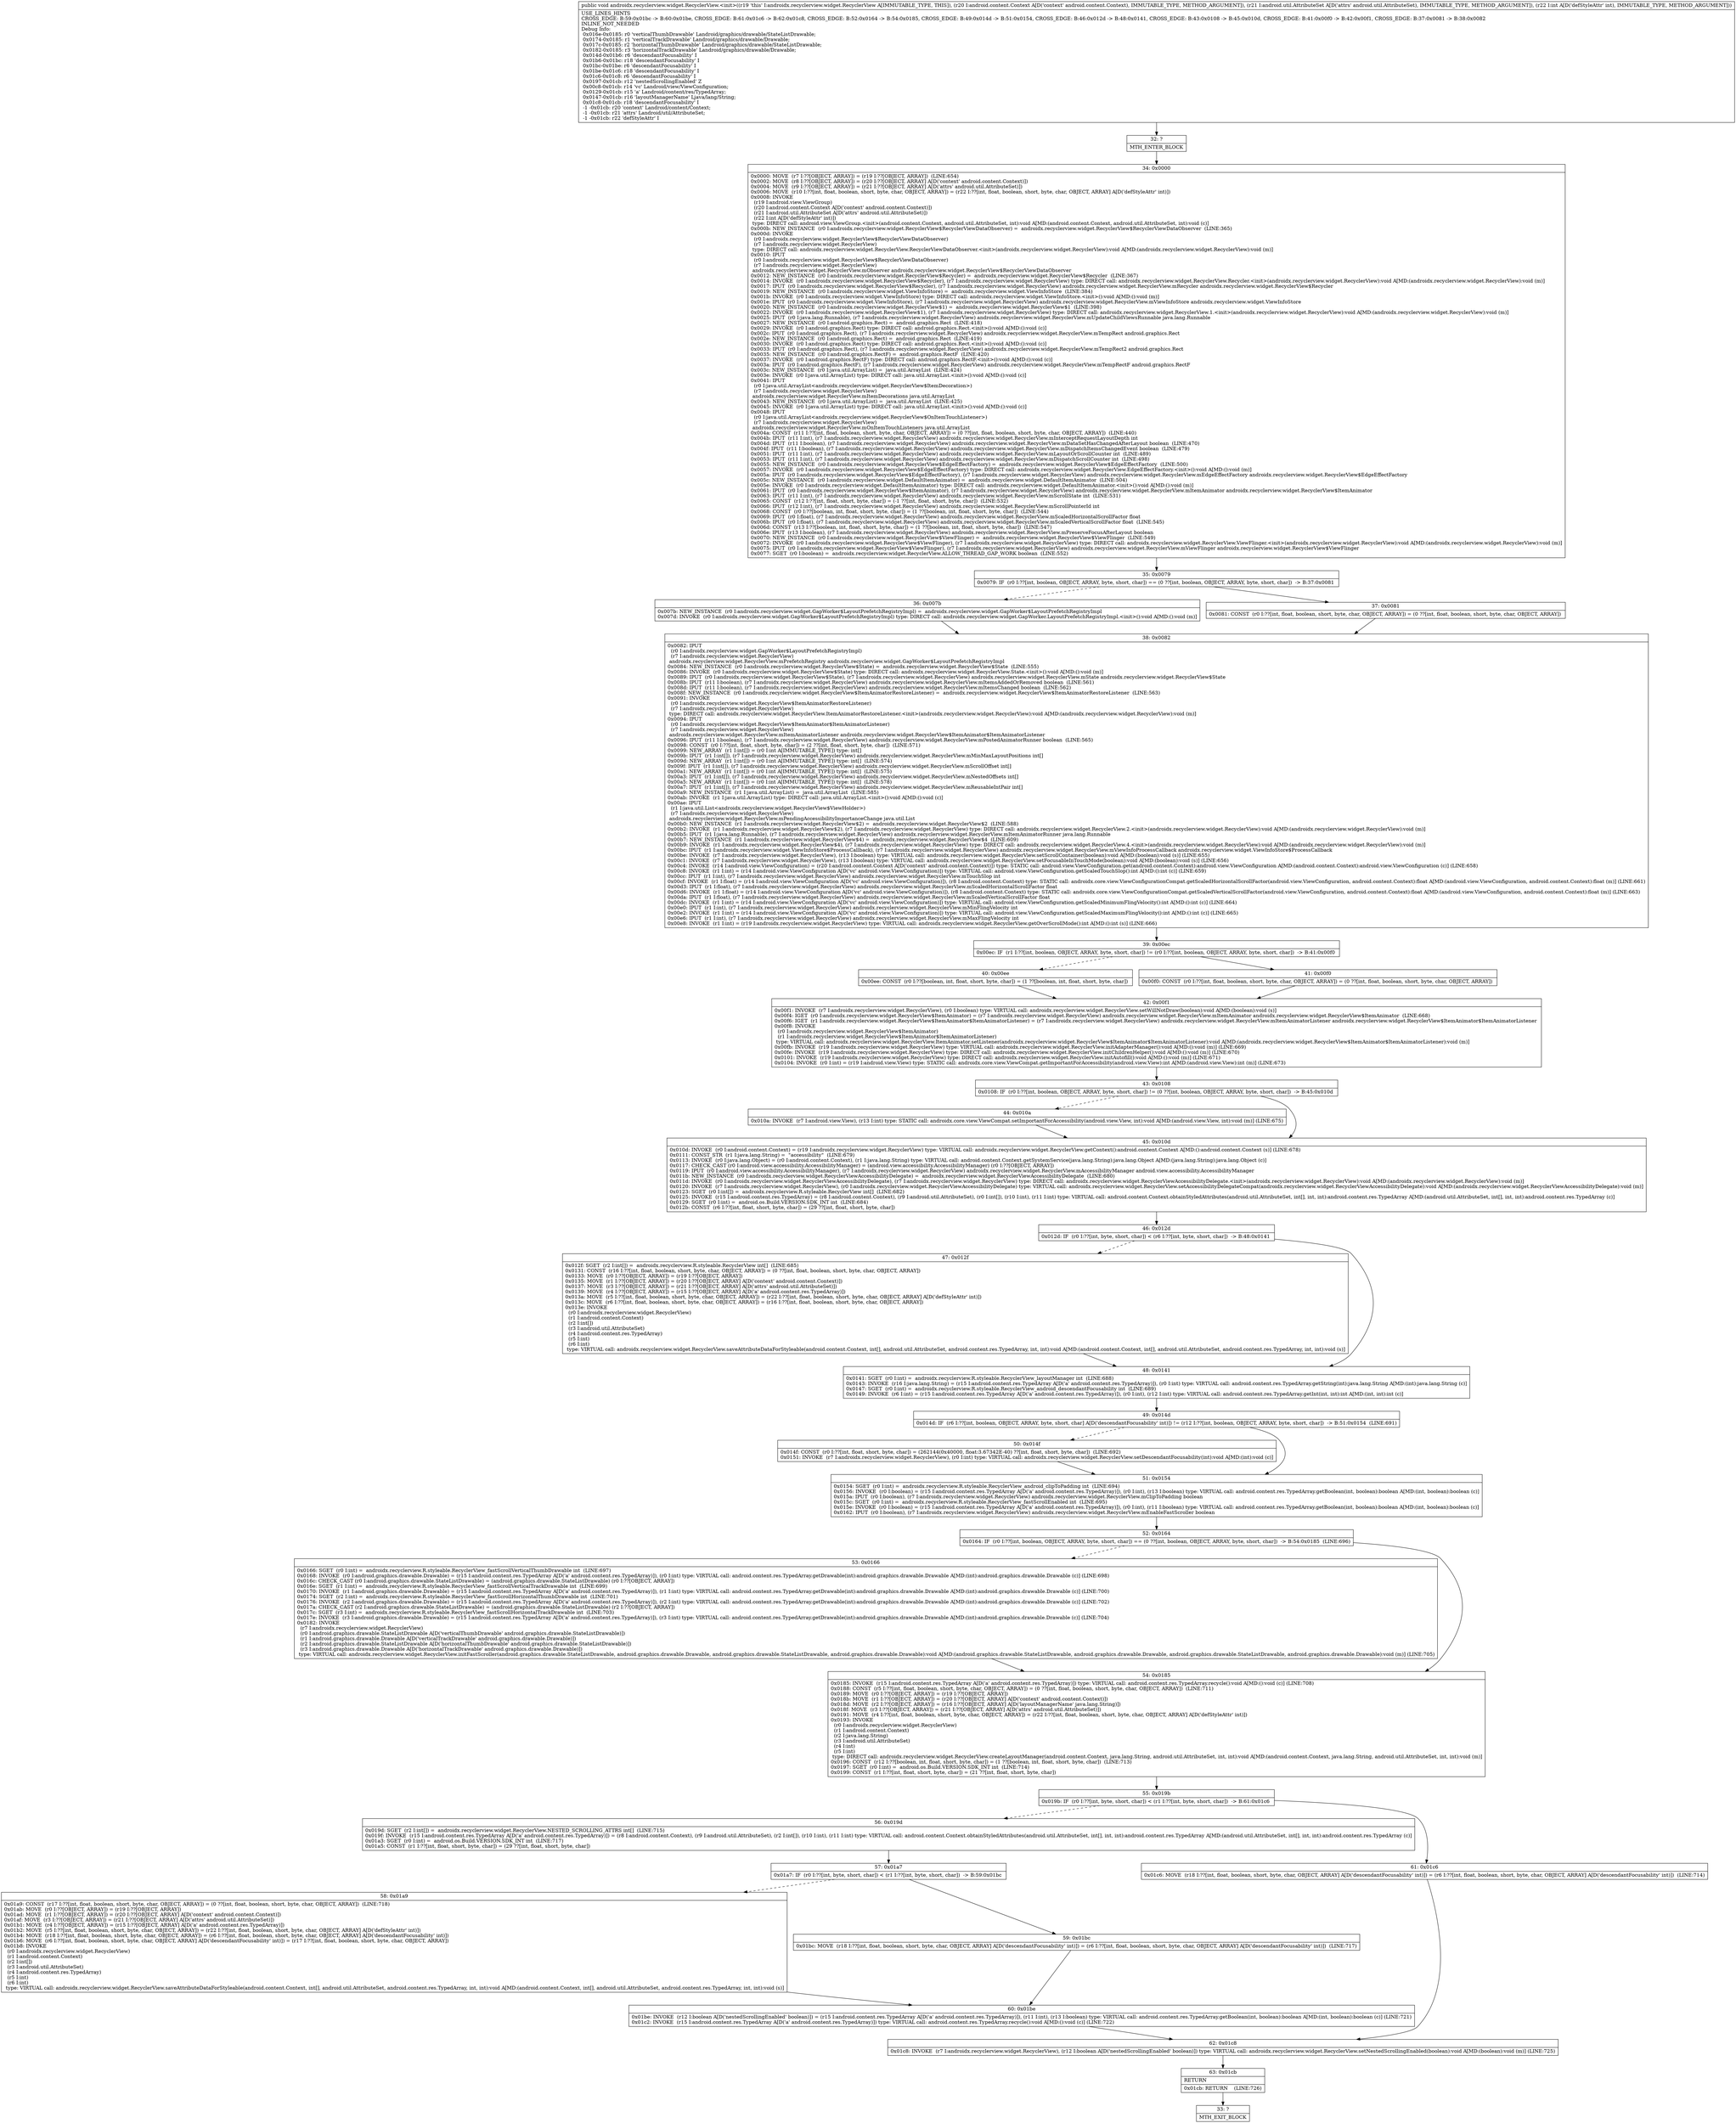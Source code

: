digraph "CFG forandroidx.recyclerview.widget.RecyclerView.\<init\>(Landroid\/content\/Context;Landroid\/util\/AttributeSet;I)V" {
Node_32 [shape=record,label="{32\:\ ?|MTH_ENTER_BLOCK\l}"];
Node_34 [shape=record,label="{34\:\ 0x0000|0x0000: MOVE  (r7 I:??[OBJECT, ARRAY]) = (r19 I:??[OBJECT, ARRAY])  (LINE:654)\l0x0002: MOVE  (r8 I:??[OBJECT, ARRAY]) = (r20 I:??[OBJECT, ARRAY] A[D('context' android.content.Context)]) \l0x0004: MOVE  (r9 I:??[OBJECT, ARRAY]) = (r21 I:??[OBJECT, ARRAY] A[D('attrs' android.util.AttributeSet)]) \l0x0006: MOVE  (r10 I:??[int, float, boolean, short, byte, char, OBJECT, ARRAY]) = (r22 I:??[int, float, boolean, short, byte, char, OBJECT, ARRAY] A[D('defStyleAttr' int)]) \l0x0008: INVOKE  \l  (r19 I:android.view.ViewGroup)\l  (r20 I:android.content.Context A[D('context' android.content.Context)])\l  (r21 I:android.util.AttributeSet A[D('attrs' android.util.AttributeSet)])\l  (r22 I:int A[D('defStyleAttr' int)])\l type: DIRECT call: android.view.ViewGroup.\<init\>(android.content.Context, android.util.AttributeSet, int):void A[MD:(android.content.Context, android.util.AttributeSet, int):void (c)]\l0x000b: NEW_INSTANCE  (r0 I:androidx.recyclerview.widget.RecyclerView$RecyclerViewDataObserver) =  androidx.recyclerview.widget.RecyclerView$RecyclerViewDataObserver  (LINE:365)\l0x000d: INVOKE  \l  (r0 I:androidx.recyclerview.widget.RecyclerView$RecyclerViewDataObserver)\l  (r7 I:androidx.recyclerview.widget.RecyclerView)\l type: DIRECT call: androidx.recyclerview.widget.RecyclerView.RecyclerViewDataObserver.\<init\>(androidx.recyclerview.widget.RecyclerView):void A[MD:(androidx.recyclerview.widget.RecyclerView):void (m)]\l0x0010: IPUT  \l  (r0 I:androidx.recyclerview.widget.RecyclerView$RecyclerViewDataObserver)\l  (r7 I:androidx.recyclerview.widget.RecyclerView)\l androidx.recyclerview.widget.RecyclerView.mObserver androidx.recyclerview.widget.RecyclerView$RecyclerViewDataObserver \l0x0012: NEW_INSTANCE  (r0 I:androidx.recyclerview.widget.RecyclerView$Recycler) =  androidx.recyclerview.widget.RecyclerView$Recycler  (LINE:367)\l0x0014: INVOKE  (r0 I:androidx.recyclerview.widget.RecyclerView$Recycler), (r7 I:androidx.recyclerview.widget.RecyclerView) type: DIRECT call: androidx.recyclerview.widget.RecyclerView.Recycler.\<init\>(androidx.recyclerview.widget.RecyclerView):void A[MD:(androidx.recyclerview.widget.RecyclerView):void (m)]\l0x0017: IPUT  (r0 I:androidx.recyclerview.widget.RecyclerView$Recycler), (r7 I:androidx.recyclerview.widget.RecyclerView) androidx.recyclerview.widget.RecyclerView.mRecycler androidx.recyclerview.widget.RecyclerView$Recycler \l0x0019: NEW_INSTANCE  (r0 I:androidx.recyclerview.widget.ViewInfoStore) =  androidx.recyclerview.widget.ViewInfoStore  (LINE:384)\l0x001b: INVOKE  (r0 I:androidx.recyclerview.widget.ViewInfoStore) type: DIRECT call: androidx.recyclerview.widget.ViewInfoStore.\<init\>():void A[MD:():void (m)]\l0x001e: IPUT  (r0 I:androidx.recyclerview.widget.ViewInfoStore), (r7 I:androidx.recyclerview.widget.RecyclerView) androidx.recyclerview.widget.RecyclerView.mViewInfoStore androidx.recyclerview.widget.ViewInfoStore \l0x0020: NEW_INSTANCE  (r0 I:androidx.recyclerview.widget.RecyclerView$1) =  androidx.recyclerview.widget.RecyclerView$1  (LINE:398)\l0x0022: INVOKE  (r0 I:androidx.recyclerview.widget.RecyclerView$1), (r7 I:androidx.recyclerview.widget.RecyclerView) type: DIRECT call: androidx.recyclerview.widget.RecyclerView.1.\<init\>(androidx.recyclerview.widget.RecyclerView):void A[MD:(androidx.recyclerview.widget.RecyclerView):void (m)]\l0x0025: IPUT  (r0 I:java.lang.Runnable), (r7 I:androidx.recyclerview.widget.RecyclerView) androidx.recyclerview.widget.RecyclerView.mUpdateChildViewsRunnable java.lang.Runnable \l0x0027: NEW_INSTANCE  (r0 I:android.graphics.Rect) =  android.graphics.Rect  (LINE:418)\l0x0029: INVOKE  (r0 I:android.graphics.Rect) type: DIRECT call: android.graphics.Rect.\<init\>():void A[MD:():void (c)]\l0x002c: IPUT  (r0 I:android.graphics.Rect), (r7 I:androidx.recyclerview.widget.RecyclerView) androidx.recyclerview.widget.RecyclerView.mTempRect android.graphics.Rect \l0x002e: NEW_INSTANCE  (r0 I:android.graphics.Rect) =  android.graphics.Rect  (LINE:419)\l0x0030: INVOKE  (r0 I:android.graphics.Rect) type: DIRECT call: android.graphics.Rect.\<init\>():void A[MD:():void (c)]\l0x0033: IPUT  (r0 I:android.graphics.Rect), (r7 I:androidx.recyclerview.widget.RecyclerView) androidx.recyclerview.widget.RecyclerView.mTempRect2 android.graphics.Rect \l0x0035: NEW_INSTANCE  (r0 I:android.graphics.RectF) =  android.graphics.RectF  (LINE:420)\l0x0037: INVOKE  (r0 I:android.graphics.RectF) type: DIRECT call: android.graphics.RectF.\<init\>():void A[MD:():void (c)]\l0x003a: IPUT  (r0 I:android.graphics.RectF), (r7 I:androidx.recyclerview.widget.RecyclerView) androidx.recyclerview.widget.RecyclerView.mTempRectF android.graphics.RectF \l0x003c: NEW_INSTANCE  (r0 I:java.util.ArrayList) =  java.util.ArrayList  (LINE:424)\l0x003e: INVOKE  (r0 I:java.util.ArrayList) type: DIRECT call: java.util.ArrayList.\<init\>():void A[MD:():void (c)]\l0x0041: IPUT  \l  (r0 I:java.util.ArrayList\<androidx.recyclerview.widget.RecyclerView$ItemDecoration\>)\l  (r7 I:androidx.recyclerview.widget.RecyclerView)\l androidx.recyclerview.widget.RecyclerView.mItemDecorations java.util.ArrayList \l0x0043: NEW_INSTANCE  (r0 I:java.util.ArrayList) =  java.util.ArrayList  (LINE:425)\l0x0045: INVOKE  (r0 I:java.util.ArrayList) type: DIRECT call: java.util.ArrayList.\<init\>():void A[MD:():void (c)]\l0x0048: IPUT  \l  (r0 I:java.util.ArrayList\<androidx.recyclerview.widget.RecyclerView$OnItemTouchListener\>)\l  (r7 I:androidx.recyclerview.widget.RecyclerView)\l androidx.recyclerview.widget.RecyclerView.mOnItemTouchListeners java.util.ArrayList \l0x004a: CONST  (r11 I:??[int, float, boolean, short, byte, char, OBJECT, ARRAY]) = (0 ??[int, float, boolean, short, byte, char, OBJECT, ARRAY])  (LINE:440)\l0x004b: IPUT  (r11 I:int), (r7 I:androidx.recyclerview.widget.RecyclerView) androidx.recyclerview.widget.RecyclerView.mInterceptRequestLayoutDepth int \l0x004d: IPUT  (r11 I:boolean), (r7 I:androidx.recyclerview.widget.RecyclerView) androidx.recyclerview.widget.RecyclerView.mDataSetHasChangedAfterLayout boolean  (LINE:470)\l0x004f: IPUT  (r11 I:boolean), (r7 I:androidx.recyclerview.widget.RecyclerView) androidx.recyclerview.widget.RecyclerView.mDispatchItemsChangedEvent boolean  (LINE:479)\l0x0051: IPUT  (r11 I:int), (r7 I:androidx.recyclerview.widget.RecyclerView) androidx.recyclerview.widget.RecyclerView.mLayoutOrScrollCounter int  (LINE:489)\l0x0053: IPUT  (r11 I:int), (r7 I:androidx.recyclerview.widget.RecyclerView) androidx.recyclerview.widget.RecyclerView.mDispatchScrollCounter int  (LINE:498)\l0x0055: NEW_INSTANCE  (r0 I:androidx.recyclerview.widget.RecyclerView$EdgeEffectFactory) =  androidx.recyclerview.widget.RecyclerView$EdgeEffectFactory  (LINE:500)\l0x0057: INVOKE  (r0 I:androidx.recyclerview.widget.RecyclerView$EdgeEffectFactory) type: DIRECT call: androidx.recyclerview.widget.RecyclerView.EdgeEffectFactory.\<init\>():void A[MD:():void (m)]\l0x005a: IPUT  (r0 I:androidx.recyclerview.widget.RecyclerView$EdgeEffectFactory), (r7 I:androidx.recyclerview.widget.RecyclerView) androidx.recyclerview.widget.RecyclerView.mEdgeEffectFactory androidx.recyclerview.widget.RecyclerView$EdgeEffectFactory \l0x005c: NEW_INSTANCE  (r0 I:androidx.recyclerview.widget.DefaultItemAnimator) =  androidx.recyclerview.widget.DefaultItemAnimator  (LINE:504)\l0x005e: INVOKE  (r0 I:androidx.recyclerview.widget.DefaultItemAnimator) type: DIRECT call: androidx.recyclerview.widget.DefaultItemAnimator.\<init\>():void A[MD:():void (m)]\l0x0061: IPUT  (r0 I:androidx.recyclerview.widget.RecyclerView$ItemAnimator), (r7 I:androidx.recyclerview.widget.RecyclerView) androidx.recyclerview.widget.RecyclerView.mItemAnimator androidx.recyclerview.widget.RecyclerView$ItemAnimator \l0x0063: IPUT  (r11 I:int), (r7 I:androidx.recyclerview.widget.RecyclerView) androidx.recyclerview.widget.RecyclerView.mScrollState int  (LINE:531)\l0x0065: CONST  (r12 I:??[int, float, short, byte, char]) = (\-1 ??[int, float, short, byte, char])  (LINE:532)\l0x0066: IPUT  (r12 I:int), (r7 I:androidx.recyclerview.widget.RecyclerView) androidx.recyclerview.widget.RecyclerView.mScrollPointerId int \l0x0068: CONST  (r0 I:??[boolean, int, float, short, byte, char]) = (1 ??[boolean, int, float, short, byte, char])  (LINE:544)\l0x0069: IPUT  (r0 I:float), (r7 I:androidx.recyclerview.widget.RecyclerView) androidx.recyclerview.widget.RecyclerView.mScaledHorizontalScrollFactor float \l0x006b: IPUT  (r0 I:float), (r7 I:androidx.recyclerview.widget.RecyclerView) androidx.recyclerview.widget.RecyclerView.mScaledVerticalScrollFactor float  (LINE:545)\l0x006d: CONST  (r13 I:??[boolean, int, float, short, byte, char]) = (1 ??[boolean, int, float, short, byte, char])  (LINE:547)\l0x006e: IPUT  (r13 I:boolean), (r7 I:androidx.recyclerview.widget.RecyclerView) androidx.recyclerview.widget.RecyclerView.mPreserveFocusAfterLayout boolean \l0x0070: NEW_INSTANCE  (r0 I:androidx.recyclerview.widget.RecyclerView$ViewFlinger) =  androidx.recyclerview.widget.RecyclerView$ViewFlinger  (LINE:549)\l0x0072: INVOKE  (r0 I:androidx.recyclerview.widget.RecyclerView$ViewFlinger), (r7 I:androidx.recyclerview.widget.RecyclerView) type: DIRECT call: androidx.recyclerview.widget.RecyclerView.ViewFlinger.\<init\>(androidx.recyclerview.widget.RecyclerView):void A[MD:(androidx.recyclerview.widget.RecyclerView):void (m)]\l0x0075: IPUT  (r0 I:androidx.recyclerview.widget.RecyclerView$ViewFlinger), (r7 I:androidx.recyclerview.widget.RecyclerView) androidx.recyclerview.widget.RecyclerView.mViewFlinger androidx.recyclerview.widget.RecyclerView$ViewFlinger \l0x0077: SGET  (r0 I:boolean) =  androidx.recyclerview.widget.RecyclerView.ALLOW_THREAD_GAP_WORK boolean  (LINE:552)\l}"];
Node_35 [shape=record,label="{35\:\ 0x0079|0x0079: IF  (r0 I:??[int, boolean, OBJECT, ARRAY, byte, short, char]) == (0 ??[int, boolean, OBJECT, ARRAY, byte, short, char])  \-\> B:37:0x0081 \l}"];
Node_36 [shape=record,label="{36\:\ 0x007b|0x007b: NEW_INSTANCE  (r0 I:androidx.recyclerview.widget.GapWorker$LayoutPrefetchRegistryImpl) =  androidx.recyclerview.widget.GapWorker$LayoutPrefetchRegistryImpl \l0x007d: INVOKE  (r0 I:androidx.recyclerview.widget.GapWorker$LayoutPrefetchRegistryImpl) type: DIRECT call: androidx.recyclerview.widget.GapWorker.LayoutPrefetchRegistryImpl.\<init\>():void A[MD:():void (m)]\l}"];
Node_38 [shape=record,label="{38\:\ 0x0082|0x0082: IPUT  \l  (r0 I:androidx.recyclerview.widget.GapWorker$LayoutPrefetchRegistryImpl)\l  (r7 I:androidx.recyclerview.widget.RecyclerView)\l androidx.recyclerview.widget.RecyclerView.mPrefetchRegistry androidx.recyclerview.widget.GapWorker$LayoutPrefetchRegistryImpl \l0x0084: NEW_INSTANCE  (r0 I:androidx.recyclerview.widget.RecyclerView$State) =  androidx.recyclerview.widget.RecyclerView$State  (LINE:555)\l0x0086: INVOKE  (r0 I:androidx.recyclerview.widget.RecyclerView$State) type: DIRECT call: androidx.recyclerview.widget.RecyclerView.State.\<init\>():void A[MD:():void (m)]\l0x0089: IPUT  (r0 I:androidx.recyclerview.widget.RecyclerView$State), (r7 I:androidx.recyclerview.widget.RecyclerView) androidx.recyclerview.widget.RecyclerView.mState androidx.recyclerview.widget.RecyclerView$State \l0x008b: IPUT  (r11 I:boolean), (r7 I:androidx.recyclerview.widget.RecyclerView) androidx.recyclerview.widget.RecyclerView.mItemsAddedOrRemoved boolean  (LINE:561)\l0x008d: IPUT  (r11 I:boolean), (r7 I:androidx.recyclerview.widget.RecyclerView) androidx.recyclerview.widget.RecyclerView.mItemsChanged boolean  (LINE:562)\l0x008f: NEW_INSTANCE  (r0 I:androidx.recyclerview.widget.RecyclerView$ItemAnimatorRestoreListener) =  androidx.recyclerview.widget.RecyclerView$ItemAnimatorRestoreListener  (LINE:563)\l0x0091: INVOKE  \l  (r0 I:androidx.recyclerview.widget.RecyclerView$ItemAnimatorRestoreListener)\l  (r7 I:androidx.recyclerview.widget.RecyclerView)\l type: DIRECT call: androidx.recyclerview.widget.RecyclerView.ItemAnimatorRestoreListener.\<init\>(androidx.recyclerview.widget.RecyclerView):void A[MD:(androidx.recyclerview.widget.RecyclerView):void (m)]\l0x0094: IPUT  \l  (r0 I:androidx.recyclerview.widget.RecyclerView$ItemAnimator$ItemAnimatorListener)\l  (r7 I:androidx.recyclerview.widget.RecyclerView)\l androidx.recyclerview.widget.RecyclerView.mItemAnimatorListener androidx.recyclerview.widget.RecyclerView$ItemAnimator$ItemAnimatorListener \l0x0096: IPUT  (r11 I:boolean), (r7 I:androidx.recyclerview.widget.RecyclerView) androidx.recyclerview.widget.RecyclerView.mPostedAnimatorRunner boolean  (LINE:565)\l0x0098: CONST  (r0 I:??[int, float, short, byte, char]) = (2 ??[int, float, short, byte, char])  (LINE:571)\l0x0099: NEW_ARRAY  (r1 I:int[]) = (r0 I:int A[IMMUTABLE_TYPE]) type: int[] \l0x009b: IPUT  (r1 I:int[]), (r7 I:androidx.recyclerview.widget.RecyclerView) androidx.recyclerview.widget.RecyclerView.mMinMaxLayoutPositions int[] \l0x009d: NEW_ARRAY  (r1 I:int[]) = (r0 I:int A[IMMUTABLE_TYPE]) type: int[]  (LINE:574)\l0x009f: IPUT  (r1 I:int[]), (r7 I:androidx.recyclerview.widget.RecyclerView) androidx.recyclerview.widget.RecyclerView.mScrollOffset int[] \l0x00a1: NEW_ARRAY  (r1 I:int[]) = (r0 I:int A[IMMUTABLE_TYPE]) type: int[]  (LINE:575)\l0x00a3: IPUT  (r1 I:int[]), (r7 I:androidx.recyclerview.widget.RecyclerView) androidx.recyclerview.widget.RecyclerView.mNestedOffsets int[] \l0x00a5: NEW_ARRAY  (r1 I:int[]) = (r0 I:int A[IMMUTABLE_TYPE]) type: int[]  (LINE:578)\l0x00a7: IPUT  (r1 I:int[]), (r7 I:androidx.recyclerview.widget.RecyclerView) androidx.recyclerview.widget.RecyclerView.mReusableIntPair int[] \l0x00a9: NEW_INSTANCE  (r1 I:java.util.ArrayList) =  java.util.ArrayList  (LINE:585)\l0x00ab: INVOKE  (r1 I:java.util.ArrayList) type: DIRECT call: java.util.ArrayList.\<init\>():void A[MD:():void (c)]\l0x00ae: IPUT  \l  (r1 I:java.util.List\<androidx.recyclerview.widget.RecyclerView$ViewHolder\>)\l  (r7 I:androidx.recyclerview.widget.RecyclerView)\l androidx.recyclerview.widget.RecyclerView.mPendingAccessibilityImportanceChange java.util.List \l0x00b0: NEW_INSTANCE  (r1 I:androidx.recyclerview.widget.RecyclerView$2) =  androidx.recyclerview.widget.RecyclerView$2  (LINE:588)\l0x00b2: INVOKE  (r1 I:androidx.recyclerview.widget.RecyclerView$2), (r7 I:androidx.recyclerview.widget.RecyclerView) type: DIRECT call: androidx.recyclerview.widget.RecyclerView.2.\<init\>(androidx.recyclerview.widget.RecyclerView):void A[MD:(androidx.recyclerview.widget.RecyclerView):void (m)]\l0x00b5: IPUT  (r1 I:java.lang.Runnable), (r7 I:androidx.recyclerview.widget.RecyclerView) androidx.recyclerview.widget.RecyclerView.mItemAnimatorRunner java.lang.Runnable \l0x00b7: NEW_INSTANCE  (r1 I:androidx.recyclerview.widget.RecyclerView$4) =  androidx.recyclerview.widget.RecyclerView$4  (LINE:609)\l0x00b9: INVOKE  (r1 I:androidx.recyclerview.widget.RecyclerView$4), (r7 I:androidx.recyclerview.widget.RecyclerView) type: DIRECT call: androidx.recyclerview.widget.RecyclerView.4.\<init\>(androidx.recyclerview.widget.RecyclerView):void A[MD:(androidx.recyclerview.widget.RecyclerView):void (m)]\l0x00bc: IPUT  (r1 I:androidx.recyclerview.widget.ViewInfoStore$ProcessCallback), (r7 I:androidx.recyclerview.widget.RecyclerView) androidx.recyclerview.widget.RecyclerView.mViewInfoProcessCallback androidx.recyclerview.widget.ViewInfoStore$ProcessCallback \l0x00be: INVOKE  (r7 I:androidx.recyclerview.widget.RecyclerView), (r13 I:boolean) type: VIRTUAL call: androidx.recyclerview.widget.RecyclerView.setScrollContainer(boolean):void A[MD:(boolean):void (s)] (LINE:655)\l0x00c1: INVOKE  (r7 I:androidx.recyclerview.widget.RecyclerView), (r13 I:boolean) type: VIRTUAL call: androidx.recyclerview.widget.RecyclerView.setFocusableInTouchMode(boolean):void A[MD:(boolean):void (s)] (LINE:656)\l0x00c4: INVOKE  (r14 I:android.view.ViewConfiguration) = (r20 I:android.content.Context A[D('context' android.content.Context)]) type: STATIC call: android.view.ViewConfiguration.get(android.content.Context):android.view.ViewConfiguration A[MD:(android.content.Context):android.view.ViewConfiguration (c)] (LINE:658)\l0x00c8: INVOKE  (r1 I:int) = (r14 I:android.view.ViewConfiguration A[D('vc' android.view.ViewConfiguration)]) type: VIRTUAL call: android.view.ViewConfiguration.getScaledTouchSlop():int A[MD:():int (c)] (LINE:659)\l0x00cc: IPUT  (r1 I:int), (r7 I:androidx.recyclerview.widget.RecyclerView) androidx.recyclerview.widget.RecyclerView.mTouchSlop int \l0x00cf: INVOKE  (r1 I:float) = (r14 I:android.view.ViewConfiguration A[D('vc' android.view.ViewConfiguration)]), (r8 I:android.content.Context) type: STATIC call: androidx.core.view.ViewConfigurationCompat.getScaledHorizontalScrollFactor(android.view.ViewConfiguration, android.content.Context):float A[MD:(android.view.ViewConfiguration, android.content.Context):float (m)] (LINE:661)\l0x00d3: IPUT  (r1 I:float), (r7 I:androidx.recyclerview.widget.RecyclerView) androidx.recyclerview.widget.RecyclerView.mScaledHorizontalScrollFactor float \l0x00d6: INVOKE  (r1 I:float) = (r14 I:android.view.ViewConfiguration A[D('vc' android.view.ViewConfiguration)]), (r8 I:android.content.Context) type: STATIC call: androidx.core.view.ViewConfigurationCompat.getScaledVerticalScrollFactor(android.view.ViewConfiguration, android.content.Context):float A[MD:(android.view.ViewConfiguration, android.content.Context):float (m)] (LINE:663)\l0x00da: IPUT  (r1 I:float), (r7 I:androidx.recyclerview.widget.RecyclerView) androidx.recyclerview.widget.RecyclerView.mScaledVerticalScrollFactor float \l0x00dc: INVOKE  (r1 I:int) = (r14 I:android.view.ViewConfiguration A[D('vc' android.view.ViewConfiguration)]) type: VIRTUAL call: android.view.ViewConfiguration.getScaledMinimumFlingVelocity():int A[MD:():int (c)] (LINE:664)\l0x00e0: IPUT  (r1 I:int), (r7 I:androidx.recyclerview.widget.RecyclerView) androidx.recyclerview.widget.RecyclerView.mMinFlingVelocity int \l0x00e2: INVOKE  (r1 I:int) = (r14 I:android.view.ViewConfiguration A[D('vc' android.view.ViewConfiguration)]) type: VIRTUAL call: android.view.ViewConfiguration.getScaledMaximumFlingVelocity():int A[MD:():int (c)] (LINE:665)\l0x00e6: IPUT  (r1 I:int), (r7 I:androidx.recyclerview.widget.RecyclerView) androidx.recyclerview.widget.RecyclerView.mMaxFlingVelocity int \l0x00e8: INVOKE  (r1 I:int) = (r19 I:androidx.recyclerview.widget.RecyclerView) type: VIRTUAL call: androidx.recyclerview.widget.RecyclerView.getOverScrollMode():int A[MD:():int (s)] (LINE:666)\l}"];
Node_39 [shape=record,label="{39\:\ 0x00ec|0x00ec: IF  (r1 I:??[int, boolean, OBJECT, ARRAY, byte, short, char]) != (r0 I:??[int, boolean, OBJECT, ARRAY, byte, short, char])  \-\> B:41:0x00f0 \l}"];
Node_40 [shape=record,label="{40\:\ 0x00ee|0x00ee: CONST  (r0 I:??[boolean, int, float, short, byte, char]) = (1 ??[boolean, int, float, short, byte, char]) \l}"];
Node_42 [shape=record,label="{42\:\ 0x00f1|0x00f1: INVOKE  (r7 I:androidx.recyclerview.widget.RecyclerView), (r0 I:boolean) type: VIRTUAL call: androidx.recyclerview.widget.RecyclerView.setWillNotDraw(boolean):void A[MD:(boolean):void (s)]\l0x00f4: IGET  (r0 I:androidx.recyclerview.widget.RecyclerView$ItemAnimator) = (r7 I:androidx.recyclerview.widget.RecyclerView) androidx.recyclerview.widget.RecyclerView.mItemAnimator androidx.recyclerview.widget.RecyclerView$ItemAnimator  (LINE:668)\l0x00f6: IGET  (r1 I:androidx.recyclerview.widget.RecyclerView$ItemAnimator$ItemAnimatorListener) = (r7 I:androidx.recyclerview.widget.RecyclerView) androidx.recyclerview.widget.RecyclerView.mItemAnimatorListener androidx.recyclerview.widget.RecyclerView$ItemAnimator$ItemAnimatorListener \l0x00f8: INVOKE  \l  (r0 I:androidx.recyclerview.widget.RecyclerView$ItemAnimator)\l  (r1 I:androidx.recyclerview.widget.RecyclerView$ItemAnimator$ItemAnimatorListener)\l type: VIRTUAL call: androidx.recyclerview.widget.RecyclerView.ItemAnimator.setListener(androidx.recyclerview.widget.RecyclerView$ItemAnimator$ItemAnimatorListener):void A[MD:(androidx.recyclerview.widget.RecyclerView$ItemAnimator$ItemAnimatorListener):void (m)]\l0x00fb: INVOKE  (r19 I:androidx.recyclerview.widget.RecyclerView) type: VIRTUAL call: androidx.recyclerview.widget.RecyclerView.initAdapterManager():void A[MD:():void (m)] (LINE:669)\l0x00fe: INVOKE  (r19 I:androidx.recyclerview.widget.RecyclerView) type: DIRECT call: androidx.recyclerview.widget.RecyclerView.initChildrenHelper():void A[MD:():void (m)] (LINE:670)\l0x0101: INVOKE  (r19 I:androidx.recyclerview.widget.RecyclerView) type: DIRECT call: androidx.recyclerview.widget.RecyclerView.initAutofill():void A[MD:():void (m)] (LINE:671)\l0x0104: INVOKE  (r0 I:int) = (r19 I:android.view.View) type: STATIC call: androidx.core.view.ViewCompat.getImportantForAccessibility(android.view.View):int A[MD:(android.view.View):int (m)] (LINE:673)\l}"];
Node_43 [shape=record,label="{43\:\ 0x0108|0x0108: IF  (r0 I:??[int, boolean, OBJECT, ARRAY, byte, short, char]) != (0 ??[int, boolean, OBJECT, ARRAY, byte, short, char])  \-\> B:45:0x010d \l}"];
Node_44 [shape=record,label="{44\:\ 0x010a|0x010a: INVOKE  (r7 I:android.view.View), (r13 I:int) type: STATIC call: androidx.core.view.ViewCompat.setImportantForAccessibility(android.view.View, int):void A[MD:(android.view.View, int):void (m)] (LINE:675)\l}"];
Node_45 [shape=record,label="{45\:\ 0x010d|0x010d: INVOKE  (r0 I:android.content.Context) = (r19 I:androidx.recyclerview.widget.RecyclerView) type: VIRTUAL call: androidx.recyclerview.widget.RecyclerView.getContext():android.content.Context A[MD:():android.content.Context (s)] (LINE:678)\l0x0111: CONST_STR  (r1 I:java.lang.String) =  \"accessibility\"  (LINE:679)\l0x0113: INVOKE  (r0 I:java.lang.Object) = (r0 I:android.content.Context), (r1 I:java.lang.String) type: VIRTUAL call: android.content.Context.getSystemService(java.lang.String):java.lang.Object A[MD:(java.lang.String):java.lang.Object (c)]\l0x0117: CHECK_CAST (r0 I:android.view.accessibility.AccessibilityManager) = (android.view.accessibility.AccessibilityManager) (r0 I:??[OBJECT, ARRAY]) \l0x0119: IPUT  (r0 I:android.view.accessibility.AccessibilityManager), (r7 I:androidx.recyclerview.widget.RecyclerView) androidx.recyclerview.widget.RecyclerView.mAccessibilityManager android.view.accessibility.AccessibilityManager \l0x011b: NEW_INSTANCE  (r0 I:androidx.recyclerview.widget.RecyclerViewAccessibilityDelegate) =  androidx.recyclerview.widget.RecyclerViewAccessibilityDelegate  (LINE:680)\l0x011d: INVOKE  (r0 I:androidx.recyclerview.widget.RecyclerViewAccessibilityDelegate), (r7 I:androidx.recyclerview.widget.RecyclerView) type: DIRECT call: androidx.recyclerview.widget.RecyclerViewAccessibilityDelegate.\<init\>(androidx.recyclerview.widget.RecyclerView):void A[MD:(androidx.recyclerview.widget.RecyclerView):void (m)]\l0x0120: INVOKE  (r7 I:androidx.recyclerview.widget.RecyclerView), (r0 I:androidx.recyclerview.widget.RecyclerViewAccessibilityDelegate) type: VIRTUAL call: androidx.recyclerview.widget.RecyclerView.setAccessibilityDelegateCompat(androidx.recyclerview.widget.RecyclerViewAccessibilityDelegate):void A[MD:(androidx.recyclerview.widget.RecyclerViewAccessibilityDelegate):void (m)]\l0x0123: SGET  (r0 I:int[]) =  androidx.recyclerview.R.styleable.RecyclerView int[]  (LINE:682)\l0x0125: INVOKE  (r15 I:android.content.res.TypedArray) = (r8 I:android.content.Context), (r9 I:android.util.AttributeSet), (r0 I:int[]), (r10 I:int), (r11 I:int) type: VIRTUAL call: android.content.Context.obtainStyledAttributes(android.util.AttributeSet, int[], int, int):android.content.res.TypedArray A[MD:(android.util.AttributeSet, int[], int, int):android.content.res.TypedArray (c)]\l0x0129: SGET  (r0 I:int) =  android.os.Build.VERSION.SDK_INT int  (LINE:684)\l0x012b: CONST  (r6 I:??[int, float, short, byte, char]) = (29 ??[int, float, short, byte, char]) \l}"];
Node_46 [shape=record,label="{46\:\ 0x012d|0x012d: IF  (r0 I:??[int, byte, short, char]) \< (r6 I:??[int, byte, short, char])  \-\> B:48:0x0141 \l}"];
Node_47 [shape=record,label="{47\:\ 0x012f|0x012f: SGET  (r2 I:int[]) =  androidx.recyclerview.R.styleable.RecyclerView int[]  (LINE:685)\l0x0131: CONST  (r16 I:??[int, float, boolean, short, byte, char, OBJECT, ARRAY]) = (0 ??[int, float, boolean, short, byte, char, OBJECT, ARRAY]) \l0x0133: MOVE  (r0 I:??[OBJECT, ARRAY]) = (r19 I:??[OBJECT, ARRAY]) \l0x0135: MOVE  (r1 I:??[OBJECT, ARRAY]) = (r20 I:??[OBJECT, ARRAY] A[D('context' android.content.Context)]) \l0x0137: MOVE  (r3 I:??[OBJECT, ARRAY]) = (r21 I:??[OBJECT, ARRAY] A[D('attrs' android.util.AttributeSet)]) \l0x0139: MOVE  (r4 I:??[OBJECT, ARRAY]) = (r15 I:??[OBJECT, ARRAY] A[D('a' android.content.res.TypedArray)]) \l0x013a: MOVE  (r5 I:??[int, float, boolean, short, byte, char, OBJECT, ARRAY]) = (r22 I:??[int, float, boolean, short, byte, char, OBJECT, ARRAY] A[D('defStyleAttr' int)]) \l0x013c: MOVE  (r6 I:??[int, float, boolean, short, byte, char, OBJECT, ARRAY]) = (r16 I:??[int, float, boolean, short, byte, char, OBJECT, ARRAY]) \l0x013e: INVOKE  \l  (r0 I:androidx.recyclerview.widget.RecyclerView)\l  (r1 I:android.content.Context)\l  (r2 I:int[])\l  (r3 I:android.util.AttributeSet)\l  (r4 I:android.content.res.TypedArray)\l  (r5 I:int)\l  (r6 I:int)\l type: VIRTUAL call: androidx.recyclerview.widget.RecyclerView.saveAttributeDataForStyleable(android.content.Context, int[], android.util.AttributeSet, android.content.res.TypedArray, int, int):void A[MD:(android.content.Context, int[], android.util.AttributeSet, android.content.res.TypedArray, int, int):void (s)]\l}"];
Node_48 [shape=record,label="{48\:\ 0x0141|0x0141: SGET  (r0 I:int) =  androidx.recyclerview.R.styleable.RecyclerView_layoutManager int  (LINE:688)\l0x0143: INVOKE  (r16 I:java.lang.String) = (r15 I:android.content.res.TypedArray A[D('a' android.content.res.TypedArray)]), (r0 I:int) type: VIRTUAL call: android.content.res.TypedArray.getString(int):java.lang.String A[MD:(int):java.lang.String (c)]\l0x0147: SGET  (r0 I:int) =  androidx.recyclerview.R.styleable.RecyclerView_android_descendantFocusability int  (LINE:689)\l0x0149: INVOKE  (r6 I:int) = (r15 I:android.content.res.TypedArray A[D('a' android.content.res.TypedArray)]), (r0 I:int), (r12 I:int) type: VIRTUAL call: android.content.res.TypedArray.getInt(int, int):int A[MD:(int, int):int (c)]\l}"];
Node_49 [shape=record,label="{49\:\ 0x014d|0x014d: IF  (r6 I:??[int, boolean, OBJECT, ARRAY, byte, short, char] A[D('descendantFocusability' int)]) != (r12 I:??[int, boolean, OBJECT, ARRAY, byte, short, char])  \-\> B:51:0x0154  (LINE:691)\l}"];
Node_50 [shape=record,label="{50\:\ 0x014f|0x014f: CONST  (r0 I:??[int, float, short, byte, char]) = (262144(0x40000, float:3.67342E\-40) ??[int, float, short, byte, char])  (LINE:692)\l0x0151: INVOKE  (r7 I:androidx.recyclerview.widget.RecyclerView), (r0 I:int) type: VIRTUAL call: androidx.recyclerview.widget.RecyclerView.setDescendantFocusability(int):void A[MD:(int):void (c)]\l}"];
Node_51 [shape=record,label="{51\:\ 0x0154|0x0154: SGET  (r0 I:int) =  androidx.recyclerview.R.styleable.RecyclerView_android_clipToPadding int  (LINE:694)\l0x0156: INVOKE  (r0 I:boolean) = (r15 I:android.content.res.TypedArray A[D('a' android.content.res.TypedArray)]), (r0 I:int), (r13 I:boolean) type: VIRTUAL call: android.content.res.TypedArray.getBoolean(int, boolean):boolean A[MD:(int, boolean):boolean (c)]\l0x015a: IPUT  (r0 I:boolean), (r7 I:androidx.recyclerview.widget.RecyclerView) androidx.recyclerview.widget.RecyclerView.mClipToPadding boolean \l0x015c: SGET  (r0 I:int) =  androidx.recyclerview.R.styleable.RecyclerView_fastScrollEnabled int  (LINE:695)\l0x015e: INVOKE  (r0 I:boolean) = (r15 I:android.content.res.TypedArray A[D('a' android.content.res.TypedArray)]), (r0 I:int), (r11 I:boolean) type: VIRTUAL call: android.content.res.TypedArray.getBoolean(int, boolean):boolean A[MD:(int, boolean):boolean (c)]\l0x0162: IPUT  (r0 I:boolean), (r7 I:androidx.recyclerview.widget.RecyclerView) androidx.recyclerview.widget.RecyclerView.mEnableFastScroller boolean \l}"];
Node_52 [shape=record,label="{52\:\ 0x0164|0x0164: IF  (r0 I:??[int, boolean, OBJECT, ARRAY, byte, short, char]) == (0 ??[int, boolean, OBJECT, ARRAY, byte, short, char])  \-\> B:54:0x0185  (LINE:696)\l}"];
Node_53 [shape=record,label="{53\:\ 0x0166|0x0166: SGET  (r0 I:int) =  androidx.recyclerview.R.styleable.RecyclerView_fastScrollVerticalThumbDrawable int  (LINE:697)\l0x0168: INVOKE  (r0 I:android.graphics.drawable.Drawable) = (r15 I:android.content.res.TypedArray A[D('a' android.content.res.TypedArray)]), (r0 I:int) type: VIRTUAL call: android.content.res.TypedArray.getDrawable(int):android.graphics.drawable.Drawable A[MD:(int):android.graphics.drawable.Drawable (c)] (LINE:698)\l0x016c: CHECK_CAST (r0 I:android.graphics.drawable.StateListDrawable) = (android.graphics.drawable.StateListDrawable) (r0 I:??[OBJECT, ARRAY]) \l0x016e: SGET  (r1 I:int) =  androidx.recyclerview.R.styleable.RecyclerView_fastScrollVerticalTrackDrawable int  (LINE:699)\l0x0170: INVOKE  (r1 I:android.graphics.drawable.Drawable) = (r15 I:android.content.res.TypedArray A[D('a' android.content.res.TypedArray)]), (r1 I:int) type: VIRTUAL call: android.content.res.TypedArray.getDrawable(int):android.graphics.drawable.Drawable A[MD:(int):android.graphics.drawable.Drawable (c)] (LINE:700)\l0x0174: SGET  (r2 I:int) =  androidx.recyclerview.R.styleable.RecyclerView_fastScrollHorizontalThumbDrawable int  (LINE:701)\l0x0176: INVOKE  (r2 I:android.graphics.drawable.Drawable) = (r15 I:android.content.res.TypedArray A[D('a' android.content.res.TypedArray)]), (r2 I:int) type: VIRTUAL call: android.content.res.TypedArray.getDrawable(int):android.graphics.drawable.Drawable A[MD:(int):android.graphics.drawable.Drawable (c)] (LINE:702)\l0x017a: CHECK_CAST (r2 I:android.graphics.drawable.StateListDrawable) = (android.graphics.drawable.StateListDrawable) (r2 I:??[OBJECT, ARRAY]) \l0x017c: SGET  (r3 I:int) =  androidx.recyclerview.R.styleable.RecyclerView_fastScrollHorizontalTrackDrawable int  (LINE:703)\l0x017e: INVOKE  (r3 I:android.graphics.drawable.Drawable) = (r15 I:android.content.res.TypedArray A[D('a' android.content.res.TypedArray)]), (r3 I:int) type: VIRTUAL call: android.content.res.TypedArray.getDrawable(int):android.graphics.drawable.Drawable A[MD:(int):android.graphics.drawable.Drawable (c)] (LINE:704)\l0x0182: INVOKE  \l  (r7 I:androidx.recyclerview.widget.RecyclerView)\l  (r0 I:android.graphics.drawable.StateListDrawable A[D('verticalThumbDrawable' android.graphics.drawable.StateListDrawable)])\l  (r1 I:android.graphics.drawable.Drawable A[D('verticalTrackDrawable' android.graphics.drawable.Drawable)])\l  (r2 I:android.graphics.drawable.StateListDrawable A[D('horizontalThumbDrawable' android.graphics.drawable.StateListDrawable)])\l  (r3 I:android.graphics.drawable.Drawable A[D('horizontalTrackDrawable' android.graphics.drawable.Drawable)])\l type: VIRTUAL call: androidx.recyclerview.widget.RecyclerView.initFastScroller(android.graphics.drawable.StateListDrawable, android.graphics.drawable.Drawable, android.graphics.drawable.StateListDrawable, android.graphics.drawable.Drawable):void A[MD:(android.graphics.drawable.StateListDrawable, android.graphics.drawable.Drawable, android.graphics.drawable.StateListDrawable, android.graphics.drawable.Drawable):void (m)] (LINE:705)\l}"];
Node_54 [shape=record,label="{54\:\ 0x0185|0x0185: INVOKE  (r15 I:android.content.res.TypedArray A[D('a' android.content.res.TypedArray)]) type: VIRTUAL call: android.content.res.TypedArray.recycle():void A[MD:():void (c)] (LINE:708)\l0x0188: CONST  (r5 I:??[int, float, boolean, short, byte, char, OBJECT, ARRAY]) = (0 ??[int, float, boolean, short, byte, char, OBJECT, ARRAY])  (LINE:711)\l0x0189: MOVE  (r0 I:??[OBJECT, ARRAY]) = (r19 I:??[OBJECT, ARRAY]) \l0x018b: MOVE  (r1 I:??[OBJECT, ARRAY]) = (r20 I:??[OBJECT, ARRAY] A[D('context' android.content.Context)]) \l0x018d: MOVE  (r2 I:??[OBJECT, ARRAY]) = (r16 I:??[OBJECT, ARRAY] A[D('layoutManagerName' java.lang.String)]) \l0x018f: MOVE  (r3 I:??[OBJECT, ARRAY]) = (r21 I:??[OBJECT, ARRAY] A[D('attrs' android.util.AttributeSet)]) \l0x0191: MOVE  (r4 I:??[int, float, boolean, short, byte, char, OBJECT, ARRAY]) = (r22 I:??[int, float, boolean, short, byte, char, OBJECT, ARRAY] A[D('defStyleAttr' int)]) \l0x0193: INVOKE  \l  (r0 I:androidx.recyclerview.widget.RecyclerView)\l  (r1 I:android.content.Context)\l  (r2 I:java.lang.String)\l  (r3 I:android.util.AttributeSet)\l  (r4 I:int)\l  (r5 I:int)\l type: DIRECT call: androidx.recyclerview.widget.RecyclerView.createLayoutManager(android.content.Context, java.lang.String, android.util.AttributeSet, int, int):void A[MD:(android.content.Context, java.lang.String, android.util.AttributeSet, int, int):void (m)]\l0x0196: CONST  (r12 I:??[boolean, int, float, short, byte, char]) = (1 ??[boolean, int, float, short, byte, char])  (LINE:713)\l0x0197: SGET  (r0 I:int) =  android.os.Build.VERSION.SDK_INT int  (LINE:714)\l0x0199: CONST  (r1 I:??[int, float, short, byte, char]) = (21 ??[int, float, short, byte, char]) \l}"];
Node_55 [shape=record,label="{55\:\ 0x019b|0x019b: IF  (r0 I:??[int, byte, short, char]) \< (r1 I:??[int, byte, short, char])  \-\> B:61:0x01c6 \l}"];
Node_56 [shape=record,label="{56\:\ 0x019d|0x019d: SGET  (r2 I:int[]) =  androidx.recyclerview.widget.RecyclerView.NESTED_SCROLLING_ATTRS int[]  (LINE:715)\l0x019f: INVOKE  (r15 I:android.content.res.TypedArray A[D('a' android.content.res.TypedArray)]) = (r8 I:android.content.Context), (r9 I:android.util.AttributeSet), (r2 I:int[]), (r10 I:int), (r11 I:int) type: VIRTUAL call: android.content.Context.obtainStyledAttributes(android.util.AttributeSet, int[], int, int):android.content.res.TypedArray A[MD:(android.util.AttributeSet, int[], int, int):android.content.res.TypedArray (c)]\l0x01a3: SGET  (r0 I:int) =  android.os.Build.VERSION.SDK_INT int  (LINE:717)\l0x01a5: CONST  (r1 I:??[int, float, short, byte, char]) = (29 ??[int, float, short, byte, char]) \l}"];
Node_57 [shape=record,label="{57\:\ 0x01a7|0x01a7: IF  (r0 I:??[int, byte, short, char]) \< (r1 I:??[int, byte, short, char])  \-\> B:59:0x01bc \l}"];
Node_58 [shape=record,label="{58\:\ 0x01a9|0x01a9: CONST  (r17 I:??[int, float, boolean, short, byte, char, OBJECT, ARRAY]) = (0 ??[int, float, boolean, short, byte, char, OBJECT, ARRAY])  (LINE:718)\l0x01ab: MOVE  (r0 I:??[OBJECT, ARRAY]) = (r19 I:??[OBJECT, ARRAY]) \l0x01ad: MOVE  (r1 I:??[OBJECT, ARRAY]) = (r20 I:??[OBJECT, ARRAY] A[D('context' android.content.Context)]) \l0x01af: MOVE  (r3 I:??[OBJECT, ARRAY]) = (r21 I:??[OBJECT, ARRAY] A[D('attrs' android.util.AttributeSet)]) \l0x01b1: MOVE  (r4 I:??[OBJECT, ARRAY]) = (r15 I:??[OBJECT, ARRAY] A[D('a' android.content.res.TypedArray)]) \l0x01b2: MOVE  (r5 I:??[int, float, boolean, short, byte, char, OBJECT, ARRAY]) = (r22 I:??[int, float, boolean, short, byte, char, OBJECT, ARRAY] A[D('defStyleAttr' int)]) \l0x01b4: MOVE  (r18 I:??[int, float, boolean, short, byte, char, OBJECT, ARRAY]) = (r6 I:??[int, float, boolean, short, byte, char, OBJECT, ARRAY] A[D('descendantFocusability' int)]) \l0x01b6: MOVE  (r6 I:??[int, float, boolean, short, byte, char, OBJECT, ARRAY] A[D('descendantFocusability' int)]) = (r17 I:??[int, float, boolean, short, byte, char, OBJECT, ARRAY]) \l0x01b8: INVOKE  \l  (r0 I:androidx.recyclerview.widget.RecyclerView)\l  (r1 I:android.content.Context)\l  (r2 I:int[])\l  (r3 I:android.util.AttributeSet)\l  (r4 I:android.content.res.TypedArray)\l  (r5 I:int)\l  (r6 I:int)\l type: VIRTUAL call: androidx.recyclerview.widget.RecyclerView.saveAttributeDataForStyleable(android.content.Context, int[], android.util.AttributeSet, android.content.res.TypedArray, int, int):void A[MD:(android.content.Context, int[], android.util.AttributeSet, android.content.res.TypedArray, int, int):void (s)]\l}"];
Node_60 [shape=record,label="{60\:\ 0x01be|0x01be: INVOKE  (r12 I:boolean A[D('nestedScrollingEnabled' boolean)]) = (r15 I:android.content.res.TypedArray A[D('a' android.content.res.TypedArray)]), (r11 I:int), (r13 I:boolean) type: VIRTUAL call: android.content.res.TypedArray.getBoolean(int, boolean):boolean A[MD:(int, boolean):boolean (c)] (LINE:721)\l0x01c2: INVOKE  (r15 I:android.content.res.TypedArray A[D('a' android.content.res.TypedArray)]) type: VIRTUAL call: android.content.res.TypedArray.recycle():void A[MD:():void (c)] (LINE:722)\l}"];
Node_62 [shape=record,label="{62\:\ 0x01c8|0x01c8: INVOKE  (r7 I:androidx.recyclerview.widget.RecyclerView), (r12 I:boolean A[D('nestedScrollingEnabled' boolean)]) type: VIRTUAL call: androidx.recyclerview.widget.RecyclerView.setNestedScrollingEnabled(boolean):void A[MD:(boolean):void (m)] (LINE:725)\l}"];
Node_63 [shape=record,label="{63\:\ 0x01cb|RETURN\l|0x01cb: RETURN    (LINE:726)\l}"];
Node_33 [shape=record,label="{33\:\ ?|MTH_EXIT_BLOCK\l}"];
Node_59 [shape=record,label="{59\:\ 0x01bc|0x01bc: MOVE  (r18 I:??[int, float, boolean, short, byte, char, OBJECT, ARRAY] A[D('descendantFocusability' int)]) = (r6 I:??[int, float, boolean, short, byte, char, OBJECT, ARRAY] A[D('descendantFocusability' int)])  (LINE:717)\l}"];
Node_61 [shape=record,label="{61\:\ 0x01c6|0x01c6: MOVE  (r18 I:??[int, float, boolean, short, byte, char, OBJECT, ARRAY] A[D('descendantFocusability' int)]) = (r6 I:??[int, float, boolean, short, byte, char, OBJECT, ARRAY] A[D('descendantFocusability' int)])  (LINE:714)\l}"];
Node_41 [shape=record,label="{41\:\ 0x00f0|0x00f0: CONST  (r0 I:??[int, float, boolean, short, byte, char, OBJECT, ARRAY]) = (0 ??[int, float, boolean, short, byte, char, OBJECT, ARRAY]) \l}"];
Node_37 [shape=record,label="{37\:\ 0x0081|0x0081: CONST  (r0 I:??[int, float, boolean, short, byte, char, OBJECT, ARRAY]) = (0 ??[int, float, boolean, short, byte, char, OBJECT, ARRAY]) \l}"];
MethodNode[shape=record,label="{public void androidx.recyclerview.widget.RecyclerView.\<init\>((r19 'this' I:androidx.recyclerview.widget.RecyclerView A[IMMUTABLE_TYPE, THIS]), (r20 I:android.content.Context A[D('context' android.content.Context), IMMUTABLE_TYPE, METHOD_ARGUMENT]), (r21 I:android.util.AttributeSet A[D('attrs' android.util.AttributeSet), IMMUTABLE_TYPE, METHOD_ARGUMENT]), (r22 I:int A[D('defStyleAttr' int), IMMUTABLE_TYPE, METHOD_ARGUMENT]))  | USE_LINES_HINTS\lCROSS_EDGE: B:59:0x01bc \-\> B:60:0x01be, CROSS_EDGE: B:61:0x01c6 \-\> B:62:0x01c8, CROSS_EDGE: B:52:0x0164 \-\> B:54:0x0185, CROSS_EDGE: B:49:0x014d \-\> B:51:0x0154, CROSS_EDGE: B:46:0x012d \-\> B:48:0x0141, CROSS_EDGE: B:43:0x0108 \-\> B:45:0x010d, CROSS_EDGE: B:41:0x00f0 \-\> B:42:0x00f1, CROSS_EDGE: B:37:0x0081 \-\> B:38:0x0082\lINLINE_NOT_NEEDED\lDebug Info:\l  0x016e\-0x0185: r0 'verticalThumbDrawable' Landroid\/graphics\/drawable\/StateListDrawable;\l  0x0174\-0x0185: r1 'verticalTrackDrawable' Landroid\/graphics\/drawable\/Drawable;\l  0x017c\-0x0185: r2 'horizontalThumbDrawable' Landroid\/graphics\/drawable\/StateListDrawable;\l  0x0182\-0x0185: r3 'horizontalTrackDrawable' Landroid\/graphics\/drawable\/Drawable;\l  0x014d\-0x01b6: r6 'descendantFocusability' I\l  0x01b6\-0x01bc: r18 'descendantFocusability' I\l  0x01bc\-0x01be: r6 'descendantFocusability' I\l  0x01be\-0x01c6: r18 'descendantFocusability' I\l  0x01c6\-0x01c8: r6 'descendantFocusability' I\l  0x0197\-0x01cb: r12 'nestedScrollingEnabled' Z\l  0x00c8\-0x01cb: r14 'vc' Landroid\/view\/ViewConfiguration;\l  0x0129\-0x01cb: r15 'a' Landroid\/content\/res\/TypedArray;\l  0x0147\-0x01cb: r16 'layoutManagerName' Ljava\/lang\/String;\l  0x01c8\-0x01cb: r18 'descendantFocusability' I\l  \-1 \-0x01cb: r20 'context' Landroid\/content\/Context;\l  \-1 \-0x01cb: r21 'attrs' Landroid\/util\/AttributeSet;\l  \-1 \-0x01cb: r22 'defStyleAttr' I\l}"];
MethodNode -> Node_32;Node_32 -> Node_34;
Node_34 -> Node_35;
Node_35 -> Node_36[style=dashed];
Node_35 -> Node_37;
Node_36 -> Node_38;
Node_38 -> Node_39;
Node_39 -> Node_40[style=dashed];
Node_39 -> Node_41;
Node_40 -> Node_42;
Node_42 -> Node_43;
Node_43 -> Node_44[style=dashed];
Node_43 -> Node_45;
Node_44 -> Node_45;
Node_45 -> Node_46;
Node_46 -> Node_47[style=dashed];
Node_46 -> Node_48;
Node_47 -> Node_48;
Node_48 -> Node_49;
Node_49 -> Node_50[style=dashed];
Node_49 -> Node_51;
Node_50 -> Node_51;
Node_51 -> Node_52;
Node_52 -> Node_53[style=dashed];
Node_52 -> Node_54;
Node_53 -> Node_54;
Node_54 -> Node_55;
Node_55 -> Node_56[style=dashed];
Node_55 -> Node_61;
Node_56 -> Node_57;
Node_57 -> Node_58[style=dashed];
Node_57 -> Node_59;
Node_58 -> Node_60;
Node_60 -> Node_62;
Node_62 -> Node_63;
Node_63 -> Node_33;
Node_59 -> Node_60;
Node_61 -> Node_62;
Node_41 -> Node_42;
Node_37 -> Node_38;
}

